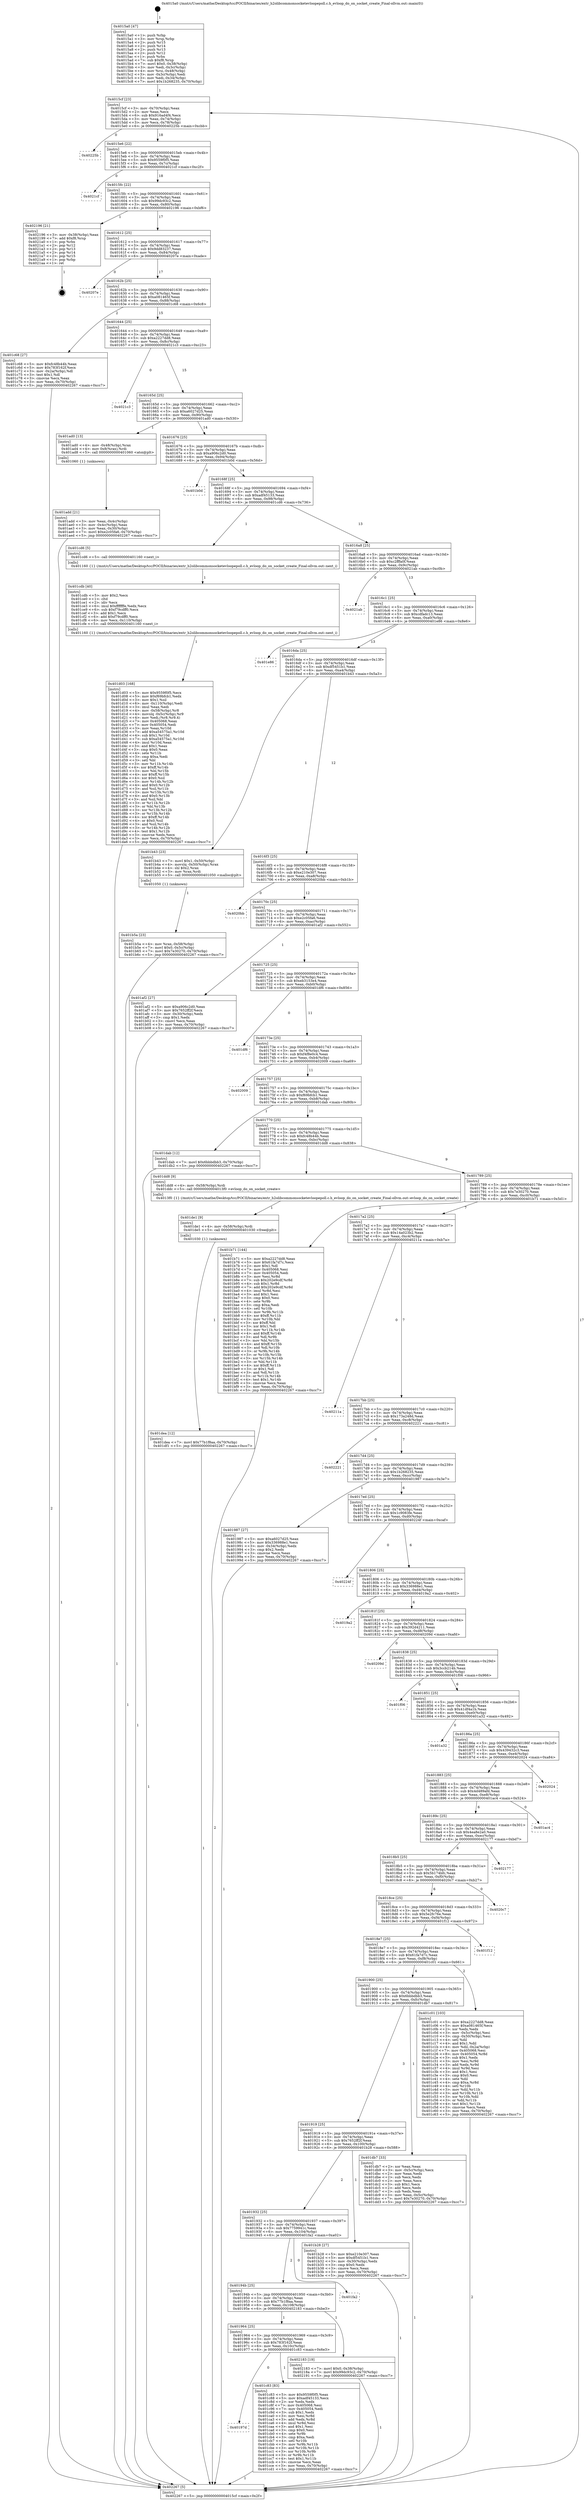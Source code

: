 digraph "0x4015a0" {
  label = "0x4015a0 (/mnt/c/Users/mathe/Desktop/tcc/POCII/binaries/extr_h2olibcommonsocketevloopepoll.c.h_evloop_do_on_socket_create_Final-ollvm.out::main(0))"
  labelloc = "t"
  node[shape=record]

  Entry [label="",width=0.3,height=0.3,shape=circle,fillcolor=black,style=filled]
  "0x4015cf" [label="{
     0x4015cf [23]\l
     | [instrs]\l
     &nbsp;&nbsp;0x4015cf \<+3\>: mov -0x70(%rbp),%eax\l
     &nbsp;&nbsp;0x4015d2 \<+2\>: mov %eax,%ecx\l
     &nbsp;&nbsp;0x4015d4 \<+6\>: sub $0x916ad4f4,%ecx\l
     &nbsp;&nbsp;0x4015da \<+3\>: mov %eax,-0x74(%rbp)\l
     &nbsp;&nbsp;0x4015dd \<+3\>: mov %ecx,-0x78(%rbp)\l
     &nbsp;&nbsp;0x4015e0 \<+6\>: je 000000000040225b \<main+0xcbb\>\l
  }"]
  "0x40225b" [label="{
     0x40225b\l
  }", style=dashed]
  "0x4015e6" [label="{
     0x4015e6 [22]\l
     | [instrs]\l
     &nbsp;&nbsp;0x4015e6 \<+5\>: jmp 00000000004015eb \<main+0x4b\>\l
     &nbsp;&nbsp;0x4015eb \<+3\>: mov -0x74(%rbp),%eax\l
     &nbsp;&nbsp;0x4015ee \<+5\>: sub $0x9559f0f5,%eax\l
     &nbsp;&nbsp;0x4015f3 \<+3\>: mov %eax,-0x7c(%rbp)\l
     &nbsp;&nbsp;0x4015f6 \<+6\>: je 00000000004021cf \<main+0xc2f\>\l
  }"]
  Exit [label="",width=0.3,height=0.3,shape=circle,fillcolor=black,style=filled,peripheries=2]
  "0x4021cf" [label="{
     0x4021cf\l
  }", style=dashed]
  "0x4015fc" [label="{
     0x4015fc [22]\l
     | [instrs]\l
     &nbsp;&nbsp;0x4015fc \<+5\>: jmp 0000000000401601 \<main+0x61\>\l
     &nbsp;&nbsp;0x401601 \<+3\>: mov -0x74(%rbp),%eax\l
     &nbsp;&nbsp;0x401604 \<+5\>: sub $0x99dc93c2,%eax\l
     &nbsp;&nbsp;0x401609 \<+3\>: mov %eax,-0x80(%rbp)\l
     &nbsp;&nbsp;0x40160c \<+6\>: je 0000000000402196 \<main+0xbf6\>\l
  }"]
  "0x401dea" [label="{
     0x401dea [12]\l
     | [instrs]\l
     &nbsp;&nbsp;0x401dea \<+7\>: movl $0x77b1f8aa,-0x70(%rbp)\l
     &nbsp;&nbsp;0x401df1 \<+5\>: jmp 0000000000402267 \<main+0xcc7\>\l
  }"]
  "0x402196" [label="{
     0x402196 [21]\l
     | [instrs]\l
     &nbsp;&nbsp;0x402196 \<+3\>: mov -0x38(%rbp),%eax\l
     &nbsp;&nbsp;0x402199 \<+7\>: add $0xf8,%rsp\l
     &nbsp;&nbsp;0x4021a0 \<+1\>: pop %rbx\l
     &nbsp;&nbsp;0x4021a1 \<+2\>: pop %r12\l
     &nbsp;&nbsp;0x4021a3 \<+2\>: pop %r13\l
     &nbsp;&nbsp;0x4021a5 \<+2\>: pop %r14\l
     &nbsp;&nbsp;0x4021a7 \<+2\>: pop %r15\l
     &nbsp;&nbsp;0x4021a9 \<+1\>: pop %rbp\l
     &nbsp;&nbsp;0x4021aa \<+1\>: ret\l
  }"]
  "0x401612" [label="{
     0x401612 [25]\l
     | [instrs]\l
     &nbsp;&nbsp;0x401612 \<+5\>: jmp 0000000000401617 \<main+0x77\>\l
     &nbsp;&nbsp;0x401617 \<+3\>: mov -0x74(%rbp),%eax\l
     &nbsp;&nbsp;0x40161a \<+5\>: sub $0x9dd83237,%eax\l
     &nbsp;&nbsp;0x40161f \<+6\>: mov %eax,-0x84(%rbp)\l
     &nbsp;&nbsp;0x401625 \<+6\>: je 000000000040207e \<main+0xade\>\l
  }"]
  "0x401de1" [label="{
     0x401de1 [9]\l
     | [instrs]\l
     &nbsp;&nbsp;0x401de1 \<+4\>: mov -0x58(%rbp),%rdi\l
     &nbsp;&nbsp;0x401de5 \<+5\>: call 0000000000401030 \<free@plt\>\l
     | [calls]\l
     &nbsp;&nbsp;0x401030 \{1\} (unknown)\l
  }"]
  "0x40207e" [label="{
     0x40207e\l
  }", style=dashed]
  "0x40162b" [label="{
     0x40162b [25]\l
     | [instrs]\l
     &nbsp;&nbsp;0x40162b \<+5\>: jmp 0000000000401630 \<main+0x90\>\l
     &nbsp;&nbsp;0x401630 \<+3\>: mov -0x74(%rbp),%eax\l
     &nbsp;&nbsp;0x401633 \<+5\>: sub $0xa081465f,%eax\l
     &nbsp;&nbsp;0x401638 \<+6\>: mov %eax,-0x88(%rbp)\l
     &nbsp;&nbsp;0x40163e \<+6\>: je 0000000000401c68 \<main+0x6c8\>\l
  }"]
  "0x401d03" [label="{
     0x401d03 [168]\l
     | [instrs]\l
     &nbsp;&nbsp;0x401d03 \<+5\>: mov $0x9559f0f5,%ecx\l
     &nbsp;&nbsp;0x401d08 \<+5\>: mov $0xf69bfcb1,%edx\l
     &nbsp;&nbsp;0x401d0d \<+3\>: mov $0x1,%sil\l
     &nbsp;&nbsp;0x401d10 \<+6\>: mov -0x110(%rbp),%edi\l
     &nbsp;&nbsp;0x401d16 \<+3\>: imul %eax,%edi\l
     &nbsp;&nbsp;0x401d19 \<+4\>: mov -0x58(%rbp),%r8\l
     &nbsp;&nbsp;0x401d1d \<+4\>: movslq -0x5c(%rbp),%r9\l
     &nbsp;&nbsp;0x401d21 \<+4\>: mov %edi,(%r8,%r9,4)\l
     &nbsp;&nbsp;0x401d25 \<+7\>: mov 0x405068,%eax\l
     &nbsp;&nbsp;0x401d2c \<+7\>: mov 0x405054,%edi\l
     &nbsp;&nbsp;0x401d33 \<+3\>: mov %eax,%r10d\l
     &nbsp;&nbsp;0x401d36 \<+7\>: add $0xa54575a1,%r10d\l
     &nbsp;&nbsp;0x401d3d \<+4\>: sub $0x1,%r10d\l
     &nbsp;&nbsp;0x401d41 \<+7\>: sub $0xa54575a1,%r10d\l
     &nbsp;&nbsp;0x401d48 \<+4\>: imul %r10d,%eax\l
     &nbsp;&nbsp;0x401d4c \<+3\>: and $0x1,%eax\l
     &nbsp;&nbsp;0x401d4f \<+3\>: cmp $0x0,%eax\l
     &nbsp;&nbsp;0x401d52 \<+4\>: sete %r11b\l
     &nbsp;&nbsp;0x401d56 \<+3\>: cmp $0xa,%edi\l
     &nbsp;&nbsp;0x401d59 \<+3\>: setl %bl\l
     &nbsp;&nbsp;0x401d5c \<+3\>: mov %r11b,%r14b\l
     &nbsp;&nbsp;0x401d5f \<+4\>: xor $0xff,%r14b\l
     &nbsp;&nbsp;0x401d63 \<+3\>: mov %bl,%r15b\l
     &nbsp;&nbsp;0x401d66 \<+4\>: xor $0xff,%r15b\l
     &nbsp;&nbsp;0x401d6a \<+4\>: xor $0x0,%sil\l
     &nbsp;&nbsp;0x401d6e \<+3\>: mov %r14b,%r12b\l
     &nbsp;&nbsp;0x401d71 \<+4\>: and $0x0,%r12b\l
     &nbsp;&nbsp;0x401d75 \<+3\>: and %sil,%r11b\l
     &nbsp;&nbsp;0x401d78 \<+3\>: mov %r15b,%r13b\l
     &nbsp;&nbsp;0x401d7b \<+4\>: and $0x0,%r13b\l
     &nbsp;&nbsp;0x401d7f \<+3\>: and %sil,%bl\l
     &nbsp;&nbsp;0x401d82 \<+3\>: or %r11b,%r12b\l
     &nbsp;&nbsp;0x401d85 \<+3\>: or %bl,%r13b\l
     &nbsp;&nbsp;0x401d88 \<+3\>: xor %r13b,%r12b\l
     &nbsp;&nbsp;0x401d8b \<+3\>: or %r15b,%r14b\l
     &nbsp;&nbsp;0x401d8e \<+4\>: xor $0xff,%r14b\l
     &nbsp;&nbsp;0x401d92 \<+4\>: or $0x0,%sil\l
     &nbsp;&nbsp;0x401d96 \<+3\>: and %sil,%r14b\l
     &nbsp;&nbsp;0x401d99 \<+3\>: or %r14b,%r12b\l
     &nbsp;&nbsp;0x401d9c \<+4\>: test $0x1,%r12b\l
     &nbsp;&nbsp;0x401da0 \<+3\>: cmovne %edx,%ecx\l
     &nbsp;&nbsp;0x401da3 \<+3\>: mov %ecx,-0x70(%rbp)\l
     &nbsp;&nbsp;0x401da6 \<+5\>: jmp 0000000000402267 \<main+0xcc7\>\l
  }"]
  "0x401c68" [label="{
     0x401c68 [27]\l
     | [instrs]\l
     &nbsp;&nbsp;0x401c68 \<+5\>: mov $0xfc48b44b,%eax\l
     &nbsp;&nbsp;0x401c6d \<+5\>: mov $0x783f162f,%ecx\l
     &nbsp;&nbsp;0x401c72 \<+3\>: mov -0x2a(%rbp),%dl\l
     &nbsp;&nbsp;0x401c75 \<+3\>: test $0x1,%dl\l
     &nbsp;&nbsp;0x401c78 \<+3\>: cmovne %ecx,%eax\l
     &nbsp;&nbsp;0x401c7b \<+3\>: mov %eax,-0x70(%rbp)\l
     &nbsp;&nbsp;0x401c7e \<+5\>: jmp 0000000000402267 \<main+0xcc7\>\l
  }"]
  "0x401644" [label="{
     0x401644 [25]\l
     | [instrs]\l
     &nbsp;&nbsp;0x401644 \<+5\>: jmp 0000000000401649 \<main+0xa9\>\l
     &nbsp;&nbsp;0x401649 \<+3\>: mov -0x74(%rbp),%eax\l
     &nbsp;&nbsp;0x40164c \<+5\>: sub $0xa2227dd8,%eax\l
     &nbsp;&nbsp;0x401651 \<+6\>: mov %eax,-0x8c(%rbp)\l
     &nbsp;&nbsp;0x401657 \<+6\>: je 00000000004021c3 \<main+0xc23\>\l
  }"]
  "0x401cdb" [label="{
     0x401cdb [40]\l
     | [instrs]\l
     &nbsp;&nbsp;0x401cdb \<+5\>: mov $0x2,%ecx\l
     &nbsp;&nbsp;0x401ce0 \<+1\>: cltd\l
     &nbsp;&nbsp;0x401ce1 \<+2\>: idiv %ecx\l
     &nbsp;&nbsp;0x401ce3 \<+6\>: imul $0xfffffffe,%edx,%ecx\l
     &nbsp;&nbsp;0x401ce9 \<+6\>: sub $0xf79cdff0,%ecx\l
     &nbsp;&nbsp;0x401cef \<+3\>: add $0x1,%ecx\l
     &nbsp;&nbsp;0x401cf2 \<+6\>: add $0xf79cdff0,%ecx\l
     &nbsp;&nbsp;0x401cf8 \<+6\>: mov %ecx,-0x110(%rbp)\l
     &nbsp;&nbsp;0x401cfe \<+5\>: call 0000000000401160 \<next_i\>\l
     | [calls]\l
     &nbsp;&nbsp;0x401160 \{1\} (/mnt/c/Users/mathe/Desktop/tcc/POCII/binaries/extr_h2olibcommonsocketevloopepoll.c.h_evloop_do_on_socket_create_Final-ollvm.out::next_i)\l
  }"]
  "0x4021c3" [label="{
     0x4021c3\l
  }", style=dashed]
  "0x40165d" [label="{
     0x40165d [25]\l
     | [instrs]\l
     &nbsp;&nbsp;0x40165d \<+5\>: jmp 0000000000401662 \<main+0xc2\>\l
     &nbsp;&nbsp;0x401662 \<+3\>: mov -0x74(%rbp),%eax\l
     &nbsp;&nbsp;0x401665 \<+5\>: sub $0xa6027d25,%eax\l
     &nbsp;&nbsp;0x40166a \<+6\>: mov %eax,-0x90(%rbp)\l
     &nbsp;&nbsp;0x401670 \<+6\>: je 0000000000401ad0 \<main+0x530\>\l
  }"]
  "0x40197d" [label="{
     0x40197d\l
  }", style=dashed]
  "0x401ad0" [label="{
     0x401ad0 [13]\l
     | [instrs]\l
     &nbsp;&nbsp;0x401ad0 \<+4\>: mov -0x48(%rbp),%rax\l
     &nbsp;&nbsp;0x401ad4 \<+4\>: mov 0x8(%rax),%rdi\l
     &nbsp;&nbsp;0x401ad8 \<+5\>: call 0000000000401060 \<atoi@plt\>\l
     | [calls]\l
     &nbsp;&nbsp;0x401060 \{1\} (unknown)\l
  }"]
  "0x401676" [label="{
     0x401676 [25]\l
     | [instrs]\l
     &nbsp;&nbsp;0x401676 \<+5\>: jmp 000000000040167b \<main+0xdb\>\l
     &nbsp;&nbsp;0x40167b \<+3\>: mov -0x74(%rbp),%eax\l
     &nbsp;&nbsp;0x40167e \<+5\>: sub $0xa906c2d0,%eax\l
     &nbsp;&nbsp;0x401683 \<+6\>: mov %eax,-0x94(%rbp)\l
     &nbsp;&nbsp;0x401689 \<+6\>: je 0000000000401b0d \<main+0x56d\>\l
  }"]
  "0x401c83" [label="{
     0x401c83 [83]\l
     | [instrs]\l
     &nbsp;&nbsp;0x401c83 \<+5\>: mov $0x9559f0f5,%eax\l
     &nbsp;&nbsp;0x401c88 \<+5\>: mov $0xadf45133,%ecx\l
     &nbsp;&nbsp;0x401c8d \<+2\>: xor %edx,%edx\l
     &nbsp;&nbsp;0x401c8f \<+7\>: mov 0x405068,%esi\l
     &nbsp;&nbsp;0x401c96 \<+7\>: mov 0x405054,%edi\l
     &nbsp;&nbsp;0x401c9d \<+3\>: sub $0x1,%edx\l
     &nbsp;&nbsp;0x401ca0 \<+3\>: mov %esi,%r8d\l
     &nbsp;&nbsp;0x401ca3 \<+3\>: add %edx,%r8d\l
     &nbsp;&nbsp;0x401ca6 \<+4\>: imul %r8d,%esi\l
     &nbsp;&nbsp;0x401caa \<+3\>: and $0x1,%esi\l
     &nbsp;&nbsp;0x401cad \<+3\>: cmp $0x0,%esi\l
     &nbsp;&nbsp;0x401cb0 \<+4\>: sete %r9b\l
     &nbsp;&nbsp;0x401cb4 \<+3\>: cmp $0xa,%edi\l
     &nbsp;&nbsp;0x401cb7 \<+4\>: setl %r10b\l
     &nbsp;&nbsp;0x401cbb \<+3\>: mov %r9b,%r11b\l
     &nbsp;&nbsp;0x401cbe \<+3\>: and %r10b,%r11b\l
     &nbsp;&nbsp;0x401cc1 \<+3\>: xor %r10b,%r9b\l
     &nbsp;&nbsp;0x401cc4 \<+3\>: or %r9b,%r11b\l
     &nbsp;&nbsp;0x401cc7 \<+4\>: test $0x1,%r11b\l
     &nbsp;&nbsp;0x401ccb \<+3\>: cmovne %ecx,%eax\l
     &nbsp;&nbsp;0x401cce \<+3\>: mov %eax,-0x70(%rbp)\l
     &nbsp;&nbsp;0x401cd1 \<+5\>: jmp 0000000000402267 \<main+0xcc7\>\l
  }"]
  "0x401b0d" [label="{
     0x401b0d\l
  }", style=dashed]
  "0x40168f" [label="{
     0x40168f [25]\l
     | [instrs]\l
     &nbsp;&nbsp;0x40168f \<+5\>: jmp 0000000000401694 \<main+0xf4\>\l
     &nbsp;&nbsp;0x401694 \<+3\>: mov -0x74(%rbp),%eax\l
     &nbsp;&nbsp;0x401697 \<+5\>: sub $0xadf45133,%eax\l
     &nbsp;&nbsp;0x40169c \<+6\>: mov %eax,-0x98(%rbp)\l
     &nbsp;&nbsp;0x4016a2 \<+6\>: je 0000000000401cd6 \<main+0x736\>\l
  }"]
  "0x401964" [label="{
     0x401964 [25]\l
     | [instrs]\l
     &nbsp;&nbsp;0x401964 \<+5\>: jmp 0000000000401969 \<main+0x3c9\>\l
     &nbsp;&nbsp;0x401969 \<+3\>: mov -0x74(%rbp),%eax\l
     &nbsp;&nbsp;0x40196c \<+5\>: sub $0x783f162f,%eax\l
     &nbsp;&nbsp;0x401971 \<+6\>: mov %eax,-0x10c(%rbp)\l
     &nbsp;&nbsp;0x401977 \<+6\>: je 0000000000401c83 \<main+0x6e3\>\l
  }"]
  "0x401cd6" [label="{
     0x401cd6 [5]\l
     | [instrs]\l
     &nbsp;&nbsp;0x401cd6 \<+5\>: call 0000000000401160 \<next_i\>\l
     | [calls]\l
     &nbsp;&nbsp;0x401160 \{1\} (/mnt/c/Users/mathe/Desktop/tcc/POCII/binaries/extr_h2olibcommonsocketevloopepoll.c.h_evloop_do_on_socket_create_Final-ollvm.out::next_i)\l
  }"]
  "0x4016a8" [label="{
     0x4016a8 [25]\l
     | [instrs]\l
     &nbsp;&nbsp;0x4016a8 \<+5\>: jmp 00000000004016ad \<main+0x10d\>\l
     &nbsp;&nbsp;0x4016ad \<+3\>: mov -0x74(%rbp),%eax\l
     &nbsp;&nbsp;0x4016b0 \<+5\>: sub $0xc2fffa0f,%eax\l
     &nbsp;&nbsp;0x4016b5 \<+6\>: mov %eax,-0x9c(%rbp)\l
     &nbsp;&nbsp;0x4016bb \<+6\>: je 00000000004021ab \<main+0xc0b\>\l
  }"]
  "0x402183" [label="{
     0x402183 [19]\l
     | [instrs]\l
     &nbsp;&nbsp;0x402183 \<+7\>: movl $0x0,-0x38(%rbp)\l
     &nbsp;&nbsp;0x40218a \<+7\>: movl $0x99dc93c2,-0x70(%rbp)\l
     &nbsp;&nbsp;0x402191 \<+5\>: jmp 0000000000402267 \<main+0xcc7\>\l
  }"]
  "0x4021ab" [label="{
     0x4021ab\l
  }", style=dashed]
  "0x4016c1" [label="{
     0x4016c1 [25]\l
     | [instrs]\l
     &nbsp;&nbsp;0x4016c1 \<+5\>: jmp 00000000004016c6 \<main+0x126\>\l
     &nbsp;&nbsp;0x4016c6 \<+3\>: mov -0x74(%rbp),%eax\l
     &nbsp;&nbsp;0x4016c9 \<+5\>: sub $0xcdfadc13,%eax\l
     &nbsp;&nbsp;0x4016ce \<+6\>: mov %eax,-0xa0(%rbp)\l
     &nbsp;&nbsp;0x4016d4 \<+6\>: je 0000000000401e86 \<main+0x8e6\>\l
  }"]
  "0x40194b" [label="{
     0x40194b [25]\l
     | [instrs]\l
     &nbsp;&nbsp;0x40194b \<+5\>: jmp 0000000000401950 \<main+0x3b0\>\l
     &nbsp;&nbsp;0x401950 \<+3\>: mov -0x74(%rbp),%eax\l
     &nbsp;&nbsp;0x401953 \<+5\>: sub $0x77b1f8aa,%eax\l
     &nbsp;&nbsp;0x401958 \<+6\>: mov %eax,-0x108(%rbp)\l
     &nbsp;&nbsp;0x40195e \<+6\>: je 0000000000402183 \<main+0xbe3\>\l
  }"]
  "0x401e86" [label="{
     0x401e86\l
  }", style=dashed]
  "0x4016da" [label="{
     0x4016da [25]\l
     | [instrs]\l
     &nbsp;&nbsp;0x4016da \<+5\>: jmp 00000000004016df \<main+0x13f\>\l
     &nbsp;&nbsp;0x4016df \<+3\>: mov -0x74(%rbp),%eax\l
     &nbsp;&nbsp;0x4016e2 \<+5\>: sub $0xdf5451b1,%eax\l
     &nbsp;&nbsp;0x4016e7 \<+6\>: mov %eax,-0xa4(%rbp)\l
     &nbsp;&nbsp;0x4016ed \<+6\>: je 0000000000401b43 \<main+0x5a3\>\l
  }"]
  "0x401fa2" [label="{
     0x401fa2\l
  }", style=dashed]
  "0x401b43" [label="{
     0x401b43 [23]\l
     | [instrs]\l
     &nbsp;&nbsp;0x401b43 \<+7\>: movl $0x1,-0x50(%rbp)\l
     &nbsp;&nbsp;0x401b4a \<+4\>: movslq -0x50(%rbp),%rax\l
     &nbsp;&nbsp;0x401b4e \<+4\>: shl $0x2,%rax\l
     &nbsp;&nbsp;0x401b52 \<+3\>: mov %rax,%rdi\l
     &nbsp;&nbsp;0x401b55 \<+5\>: call 0000000000401050 \<malloc@plt\>\l
     | [calls]\l
     &nbsp;&nbsp;0x401050 \{1\} (unknown)\l
  }"]
  "0x4016f3" [label="{
     0x4016f3 [25]\l
     | [instrs]\l
     &nbsp;&nbsp;0x4016f3 \<+5\>: jmp 00000000004016f8 \<main+0x158\>\l
     &nbsp;&nbsp;0x4016f8 \<+3\>: mov -0x74(%rbp),%eax\l
     &nbsp;&nbsp;0x4016fb \<+5\>: sub $0xe210e307,%eax\l
     &nbsp;&nbsp;0x401700 \<+6\>: mov %eax,-0xa8(%rbp)\l
     &nbsp;&nbsp;0x401706 \<+6\>: je 00000000004020bb \<main+0xb1b\>\l
  }"]
  "0x401b5a" [label="{
     0x401b5a [23]\l
     | [instrs]\l
     &nbsp;&nbsp;0x401b5a \<+4\>: mov %rax,-0x58(%rbp)\l
     &nbsp;&nbsp;0x401b5e \<+7\>: movl $0x0,-0x5c(%rbp)\l
     &nbsp;&nbsp;0x401b65 \<+7\>: movl $0x7e30270,-0x70(%rbp)\l
     &nbsp;&nbsp;0x401b6c \<+5\>: jmp 0000000000402267 \<main+0xcc7\>\l
  }"]
  "0x4020bb" [label="{
     0x4020bb\l
  }", style=dashed]
  "0x40170c" [label="{
     0x40170c [25]\l
     | [instrs]\l
     &nbsp;&nbsp;0x40170c \<+5\>: jmp 0000000000401711 \<main+0x171\>\l
     &nbsp;&nbsp;0x401711 \<+3\>: mov -0x74(%rbp),%eax\l
     &nbsp;&nbsp;0x401714 \<+5\>: sub $0xe2c05fa6,%eax\l
     &nbsp;&nbsp;0x401719 \<+6\>: mov %eax,-0xac(%rbp)\l
     &nbsp;&nbsp;0x40171f \<+6\>: je 0000000000401af2 \<main+0x552\>\l
  }"]
  "0x401932" [label="{
     0x401932 [25]\l
     | [instrs]\l
     &nbsp;&nbsp;0x401932 \<+5\>: jmp 0000000000401937 \<main+0x397\>\l
     &nbsp;&nbsp;0x401937 \<+3\>: mov -0x74(%rbp),%eax\l
     &nbsp;&nbsp;0x40193a \<+5\>: sub $0x7759941c,%eax\l
     &nbsp;&nbsp;0x40193f \<+6\>: mov %eax,-0x104(%rbp)\l
     &nbsp;&nbsp;0x401945 \<+6\>: je 0000000000401fa2 \<main+0xa02\>\l
  }"]
  "0x401af2" [label="{
     0x401af2 [27]\l
     | [instrs]\l
     &nbsp;&nbsp;0x401af2 \<+5\>: mov $0xa906c2d0,%eax\l
     &nbsp;&nbsp;0x401af7 \<+5\>: mov $0x7652ff2f,%ecx\l
     &nbsp;&nbsp;0x401afc \<+3\>: mov -0x30(%rbp),%edx\l
     &nbsp;&nbsp;0x401aff \<+3\>: cmp $0x1,%edx\l
     &nbsp;&nbsp;0x401b02 \<+3\>: cmovl %ecx,%eax\l
     &nbsp;&nbsp;0x401b05 \<+3\>: mov %eax,-0x70(%rbp)\l
     &nbsp;&nbsp;0x401b08 \<+5\>: jmp 0000000000402267 \<main+0xcc7\>\l
  }"]
  "0x401725" [label="{
     0x401725 [25]\l
     | [instrs]\l
     &nbsp;&nbsp;0x401725 \<+5\>: jmp 000000000040172a \<main+0x18a\>\l
     &nbsp;&nbsp;0x40172a \<+3\>: mov -0x74(%rbp),%eax\l
     &nbsp;&nbsp;0x40172d \<+5\>: sub $0xeb3153e4,%eax\l
     &nbsp;&nbsp;0x401732 \<+6\>: mov %eax,-0xb0(%rbp)\l
     &nbsp;&nbsp;0x401738 \<+6\>: je 0000000000401df6 \<main+0x856\>\l
  }"]
  "0x401b28" [label="{
     0x401b28 [27]\l
     | [instrs]\l
     &nbsp;&nbsp;0x401b28 \<+5\>: mov $0xe210e307,%eax\l
     &nbsp;&nbsp;0x401b2d \<+5\>: mov $0xdf5451b1,%ecx\l
     &nbsp;&nbsp;0x401b32 \<+3\>: mov -0x30(%rbp),%edx\l
     &nbsp;&nbsp;0x401b35 \<+3\>: cmp $0x0,%edx\l
     &nbsp;&nbsp;0x401b38 \<+3\>: cmove %ecx,%eax\l
     &nbsp;&nbsp;0x401b3b \<+3\>: mov %eax,-0x70(%rbp)\l
     &nbsp;&nbsp;0x401b3e \<+5\>: jmp 0000000000402267 \<main+0xcc7\>\l
  }"]
  "0x401df6" [label="{
     0x401df6\l
  }", style=dashed]
  "0x40173e" [label="{
     0x40173e [25]\l
     | [instrs]\l
     &nbsp;&nbsp;0x40173e \<+5\>: jmp 0000000000401743 \<main+0x1a3\>\l
     &nbsp;&nbsp;0x401743 \<+3\>: mov -0x74(%rbp),%eax\l
     &nbsp;&nbsp;0x401746 \<+5\>: sub $0xf4f8e0c4,%eax\l
     &nbsp;&nbsp;0x40174b \<+6\>: mov %eax,-0xb4(%rbp)\l
     &nbsp;&nbsp;0x401751 \<+6\>: je 0000000000402009 \<main+0xa69\>\l
  }"]
  "0x401919" [label="{
     0x401919 [25]\l
     | [instrs]\l
     &nbsp;&nbsp;0x401919 \<+5\>: jmp 000000000040191e \<main+0x37e\>\l
     &nbsp;&nbsp;0x40191e \<+3\>: mov -0x74(%rbp),%eax\l
     &nbsp;&nbsp;0x401921 \<+5\>: sub $0x7652ff2f,%eax\l
     &nbsp;&nbsp;0x401926 \<+6\>: mov %eax,-0x100(%rbp)\l
     &nbsp;&nbsp;0x40192c \<+6\>: je 0000000000401b28 \<main+0x588\>\l
  }"]
  "0x402009" [label="{
     0x402009\l
  }", style=dashed]
  "0x401757" [label="{
     0x401757 [25]\l
     | [instrs]\l
     &nbsp;&nbsp;0x401757 \<+5\>: jmp 000000000040175c \<main+0x1bc\>\l
     &nbsp;&nbsp;0x40175c \<+3\>: mov -0x74(%rbp),%eax\l
     &nbsp;&nbsp;0x40175f \<+5\>: sub $0xf69bfcb1,%eax\l
     &nbsp;&nbsp;0x401764 \<+6\>: mov %eax,-0xb8(%rbp)\l
     &nbsp;&nbsp;0x40176a \<+6\>: je 0000000000401dab \<main+0x80b\>\l
  }"]
  "0x401db7" [label="{
     0x401db7 [33]\l
     | [instrs]\l
     &nbsp;&nbsp;0x401db7 \<+2\>: xor %eax,%eax\l
     &nbsp;&nbsp;0x401db9 \<+3\>: mov -0x5c(%rbp),%ecx\l
     &nbsp;&nbsp;0x401dbc \<+2\>: mov %eax,%edx\l
     &nbsp;&nbsp;0x401dbe \<+2\>: sub %ecx,%edx\l
     &nbsp;&nbsp;0x401dc0 \<+2\>: mov %eax,%ecx\l
     &nbsp;&nbsp;0x401dc2 \<+3\>: sub $0x1,%ecx\l
     &nbsp;&nbsp;0x401dc5 \<+2\>: add %ecx,%edx\l
     &nbsp;&nbsp;0x401dc7 \<+2\>: sub %edx,%eax\l
     &nbsp;&nbsp;0x401dc9 \<+3\>: mov %eax,-0x5c(%rbp)\l
     &nbsp;&nbsp;0x401dcc \<+7\>: movl $0x7e30270,-0x70(%rbp)\l
     &nbsp;&nbsp;0x401dd3 \<+5\>: jmp 0000000000402267 \<main+0xcc7\>\l
  }"]
  "0x401dab" [label="{
     0x401dab [12]\l
     | [instrs]\l
     &nbsp;&nbsp;0x401dab \<+7\>: movl $0x6bbbdbb3,-0x70(%rbp)\l
     &nbsp;&nbsp;0x401db2 \<+5\>: jmp 0000000000402267 \<main+0xcc7\>\l
  }"]
  "0x401770" [label="{
     0x401770 [25]\l
     | [instrs]\l
     &nbsp;&nbsp;0x401770 \<+5\>: jmp 0000000000401775 \<main+0x1d5\>\l
     &nbsp;&nbsp;0x401775 \<+3\>: mov -0x74(%rbp),%eax\l
     &nbsp;&nbsp;0x401778 \<+5\>: sub $0xfc48b44b,%eax\l
     &nbsp;&nbsp;0x40177d \<+6\>: mov %eax,-0xbc(%rbp)\l
     &nbsp;&nbsp;0x401783 \<+6\>: je 0000000000401dd8 \<main+0x838\>\l
  }"]
  "0x401900" [label="{
     0x401900 [25]\l
     | [instrs]\l
     &nbsp;&nbsp;0x401900 \<+5\>: jmp 0000000000401905 \<main+0x365\>\l
     &nbsp;&nbsp;0x401905 \<+3\>: mov -0x74(%rbp),%eax\l
     &nbsp;&nbsp;0x401908 \<+5\>: sub $0x6bbbdbb3,%eax\l
     &nbsp;&nbsp;0x40190d \<+6\>: mov %eax,-0xfc(%rbp)\l
     &nbsp;&nbsp;0x401913 \<+6\>: je 0000000000401db7 \<main+0x817\>\l
  }"]
  "0x401dd8" [label="{
     0x401dd8 [9]\l
     | [instrs]\l
     &nbsp;&nbsp;0x401dd8 \<+4\>: mov -0x58(%rbp),%rdi\l
     &nbsp;&nbsp;0x401ddc \<+5\>: call 00000000004013f0 \<evloop_do_on_socket_create\>\l
     | [calls]\l
     &nbsp;&nbsp;0x4013f0 \{1\} (/mnt/c/Users/mathe/Desktop/tcc/POCII/binaries/extr_h2olibcommonsocketevloopepoll.c.h_evloop_do_on_socket_create_Final-ollvm.out::evloop_do_on_socket_create)\l
  }"]
  "0x401789" [label="{
     0x401789 [25]\l
     | [instrs]\l
     &nbsp;&nbsp;0x401789 \<+5\>: jmp 000000000040178e \<main+0x1ee\>\l
     &nbsp;&nbsp;0x40178e \<+3\>: mov -0x74(%rbp),%eax\l
     &nbsp;&nbsp;0x401791 \<+5\>: sub $0x7e30270,%eax\l
     &nbsp;&nbsp;0x401796 \<+6\>: mov %eax,-0xc0(%rbp)\l
     &nbsp;&nbsp;0x40179c \<+6\>: je 0000000000401b71 \<main+0x5d1\>\l
  }"]
  "0x401c01" [label="{
     0x401c01 [103]\l
     | [instrs]\l
     &nbsp;&nbsp;0x401c01 \<+5\>: mov $0xa2227dd8,%eax\l
     &nbsp;&nbsp;0x401c06 \<+5\>: mov $0xa081465f,%ecx\l
     &nbsp;&nbsp;0x401c0b \<+2\>: xor %edx,%edx\l
     &nbsp;&nbsp;0x401c0d \<+3\>: mov -0x5c(%rbp),%esi\l
     &nbsp;&nbsp;0x401c10 \<+3\>: cmp -0x50(%rbp),%esi\l
     &nbsp;&nbsp;0x401c13 \<+4\>: setl %dil\l
     &nbsp;&nbsp;0x401c17 \<+4\>: and $0x1,%dil\l
     &nbsp;&nbsp;0x401c1b \<+4\>: mov %dil,-0x2a(%rbp)\l
     &nbsp;&nbsp;0x401c1f \<+7\>: mov 0x405068,%esi\l
     &nbsp;&nbsp;0x401c26 \<+8\>: mov 0x405054,%r8d\l
     &nbsp;&nbsp;0x401c2e \<+3\>: sub $0x1,%edx\l
     &nbsp;&nbsp;0x401c31 \<+3\>: mov %esi,%r9d\l
     &nbsp;&nbsp;0x401c34 \<+3\>: add %edx,%r9d\l
     &nbsp;&nbsp;0x401c37 \<+4\>: imul %r9d,%esi\l
     &nbsp;&nbsp;0x401c3b \<+3\>: and $0x1,%esi\l
     &nbsp;&nbsp;0x401c3e \<+3\>: cmp $0x0,%esi\l
     &nbsp;&nbsp;0x401c41 \<+4\>: sete %dil\l
     &nbsp;&nbsp;0x401c45 \<+4\>: cmp $0xa,%r8d\l
     &nbsp;&nbsp;0x401c49 \<+4\>: setl %r10b\l
     &nbsp;&nbsp;0x401c4d \<+3\>: mov %dil,%r11b\l
     &nbsp;&nbsp;0x401c50 \<+3\>: and %r10b,%r11b\l
     &nbsp;&nbsp;0x401c53 \<+3\>: xor %r10b,%dil\l
     &nbsp;&nbsp;0x401c56 \<+3\>: or %dil,%r11b\l
     &nbsp;&nbsp;0x401c59 \<+4\>: test $0x1,%r11b\l
     &nbsp;&nbsp;0x401c5d \<+3\>: cmovne %ecx,%eax\l
     &nbsp;&nbsp;0x401c60 \<+3\>: mov %eax,-0x70(%rbp)\l
     &nbsp;&nbsp;0x401c63 \<+5\>: jmp 0000000000402267 \<main+0xcc7\>\l
  }"]
  "0x401b71" [label="{
     0x401b71 [144]\l
     | [instrs]\l
     &nbsp;&nbsp;0x401b71 \<+5\>: mov $0xa2227dd8,%eax\l
     &nbsp;&nbsp;0x401b76 \<+5\>: mov $0x61fa7d7c,%ecx\l
     &nbsp;&nbsp;0x401b7b \<+2\>: mov $0x1,%dl\l
     &nbsp;&nbsp;0x401b7d \<+7\>: mov 0x405068,%esi\l
     &nbsp;&nbsp;0x401b84 \<+7\>: mov 0x405054,%edi\l
     &nbsp;&nbsp;0x401b8b \<+3\>: mov %esi,%r8d\l
     &nbsp;&nbsp;0x401b8e \<+7\>: sub $0x202e9cdf,%r8d\l
     &nbsp;&nbsp;0x401b95 \<+4\>: sub $0x1,%r8d\l
     &nbsp;&nbsp;0x401b99 \<+7\>: add $0x202e9cdf,%r8d\l
     &nbsp;&nbsp;0x401ba0 \<+4\>: imul %r8d,%esi\l
     &nbsp;&nbsp;0x401ba4 \<+3\>: and $0x1,%esi\l
     &nbsp;&nbsp;0x401ba7 \<+3\>: cmp $0x0,%esi\l
     &nbsp;&nbsp;0x401baa \<+4\>: sete %r9b\l
     &nbsp;&nbsp;0x401bae \<+3\>: cmp $0xa,%edi\l
     &nbsp;&nbsp;0x401bb1 \<+4\>: setl %r10b\l
     &nbsp;&nbsp;0x401bb5 \<+3\>: mov %r9b,%r11b\l
     &nbsp;&nbsp;0x401bb8 \<+4\>: xor $0xff,%r11b\l
     &nbsp;&nbsp;0x401bbc \<+3\>: mov %r10b,%bl\l
     &nbsp;&nbsp;0x401bbf \<+3\>: xor $0xff,%bl\l
     &nbsp;&nbsp;0x401bc2 \<+3\>: xor $0x1,%dl\l
     &nbsp;&nbsp;0x401bc5 \<+3\>: mov %r11b,%r14b\l
     &nbsp;&nbsp;0x401bc8 \<+4\>: and $0xff,%r14b\l
     &nbsp;&nbsp;0x401bcc \<+3\>: and %dl,%r9b\l
     &nbsp;&nbsp;0x401bcf \<+3\>: mov %bl,%r15b\l
     &nbsp;&nbsp;0x401bd2 \<+4\>: and $0xff,%r15b\l
     &nbsp;&nbsp;0x401bd6 \<+3\>: and %dl,%r10b\l
     &nbsp;&nbsp;0x401bd9 \<+3\>: or %r9b,%r14b\l
     &nbsp;&nbsp;0x401bdc \<+3\>: or %r10b,%r15b\l
     &nbsp;&nbsp;0x401bdf \<+3\>: xor %r15b,%r14b\l
     &nbsp;&nbsp;0x401be2 \<+3\>: or %bl,%r11b\l
     &nbsp;&nbsp;0x401be5 \<+4\>: xor $0xff,%r11b\l
     &nbsp;&nbsp;0x401be9 \<+3\>: or $0x1,%dl\l
     &nbsp;&nbsp;0x401bec \<+3\>: and %dl,%r11b\l
     &nbsp;&nbsp;0x401bef \<+3\>: or %r11b,%r14b\l
     &nbsp;&nbsp;0x401bf2 \<+4\>: test $0x1,%r14b\l
     &nbsp;&nbsp;0x401bf6 \<+3\>: cmovne %ecx,%eax\l
     &nbsp;&nbsp;0x401bf9 \<+3\>: mov %eax,-0x70(%rbp)\l
     &nbsp;&nbsp;0x401bfc \<+5\>: jmp 0000000000402267 \<main+0xcc7\>\l
  }"]
  "0x4017a2" [label="{
     0x4017a2 [25]\l
     | [instrs]\l
     &nbsp;&nbsp;0x4017a2 \<+5\>: jmp 00000000004017a7 \<main+0x207\>\l
     &nbsp;&nbsp;0x4017a7 \<+3\>: mov -0x74(%rbp),%eax\l
     &nbsp;&nbsp;0x4017aa \<+5\>: sub $0x14a023b2,%eax\l
     &nbsp;&nbsp;0x4017af \<+6\>: mov %eax,-0xc4(%rbp)\l
     &nbsp;&nbsp;0x4017b5 \<+6\>: je 000000000040211a \<main+0xb7a\>\l
  }"]
  "0x4018e7" [label="{
     0x4018e7 [25]\l
     | [instrs]\l
     &nbsp;&nbsp;0x4018e7 \<+5\>: jmp 00000000004018ec \<main+0x34c\>\l
     &nbsp;&nbsp;0x4018ec \<+3\>: mov -0x74(%rbp),%eax\l
     &nbsp;&nbsp;0x4018ef \<+5\>: sub $0x61fa7d7c,%eax\l
     &nbsp;&nbsp;0x4018f4 \<+6\>: mov %eax,-0xf8(%rbp)\l
     &nbsp;&nbsp;0x4018fa \<+6\>: je 0000000000401c01 \<main+0x661\>\l
  }"]
  "0x40211a" [label="{
     0x40211a\l
  }", style=dashed]
  "0x4017bb" [label="{
     0x4017bb [25]\l
     | [instrs]\l
     &nbsp;&nbsp;0x4017bb \<+5\>: jmp 00000000004017c0 \<main+0x220\>\l
     &nbsp;&nbsp;0x4017c0 \<+3\>: mov -0x74(%rbp),%eax\l
     &nbsp;&nbsp;0x4017c3 \<+5\>: sub $0x173a248d,%eax\l
     &nbsp;&nbsp;0x4017c8 \<+6\>: mov %eax,-0xc8(%rbp)\l
     &nbsp;&nbsp;0x4017ce \<+6\>: je 0000000000402221 \<main+0xc81\>\l
  }"]
  "0x401f12" [label="{
     0x401f12\l
  }", style=dashed]
  "0x402221" [label="{
     0x402221\l
  }", style=dashed]
  "0x4017d4" [label="{
     0x4017d4 [25]\l
     | [instrs]\l
     &nbsp;&nbsp;0x4017d4 \<+5\>: jmp 00000000004017d9 \<main+0x239\>\l
     &nbsp;&nbsp;0x4017d9 \<+3\>: mov -0x74(%rbp),%eax\l
     &nbsp;&nbsp;0x4017dc \<+5\>: sub $0x1b268235,%eax\l
     &nbsp;&nbsp;0x4017e1 \<+6\>: mov %eax,-0xcc(%rbp)\l
     &nbsp;&nbsp;0x4017e7 \<+6\>: je 0000000000401987 \<main+0x3e7\>\l
  }"]
  "0x4018ce" [label="{
     0x4018ce [25]\l
     | [instrs]\l
     &nbsp;&nbsp;0x4018ce \<+5\>: jmp 00000000004018d3 \<main+0x333\>\l
     &nbsp;&nbsp;0x4018d3 \<+3\>: mov -0x74(%rbp),%eax\l
     &nbsp;&nbsp;0x4018d6 \<+5\>: sub $0x5e2fc76e,%eax\l
     &nbsp;&nbsp;0x4018db \<+6\>: mov %eax,-0xf4(%rbp)\l
     &nbsp;&nbsp;0x4018e1 \<+6\>: je 0000000000401f12 \<main+0x972\>\l
  }"]
  "0x401987" [label="{
     0x401987 [27]\l
     | [instrs]\l
     &nbsp;&nbsp;0x401987 \<+5\>: mov $0xa6027d25,%eax\l
     &nbsp;&nbsp;0x40198c \<+5\>: mov $0x336988e1,%ecx\l
     &nbsp;&nbsp;0x401991 \<+3\>: mov -0x34(%rbp),%edx\l
     &nbsp;&nbsp;0x401994 \<+3\>: cmp $0x2,%edx\l
     &nbsp;&nbsp;0x401997 \<+3\>: cmovne %ecx,%eax\l
     &nbsp;&nbsp;0x40199a \<+3\>: mov %eax,-0x70(%rbp)\l
     &nbsp;&nbsp;0x40199d \<+5\>: jmp 0000000000402267 \<main+0xcc7\>\l
  }"]
  "0x4017ed" [label="{
     0x4017ed [25]\l
     | [instrs]\l
     &nbsp;&nbsp;0x4017ed \<+5\>: jmp 00000000004017f2 \<main+0x252\>\l
     &nbsp;&nbsp;0x4017f2 \<+3\>: mov -0x74(%rbp),%eax\l
     &nbsp;&nbsp;0x4017f5 \<+5\>: sub $0x1c9083fe,%eax\l
     &nbsp;&nbsp;0x4017fa \<+6\>: mov %eax,-0xd0(%rbp)\l
     &nbsp;&nbsp;0x401800 \<+6\>: je 000000000040224f \<main+0xcaf\>\l
  }"]
  "0x402267" [label="{
     0x402267 [5]\l
     | [instrs]\l
     &nbsp;&nbsp;0x402267 \<+5\>: jmp 00000000004015cf \<main+0x2f\>\l
  }"]
  "0x4015a0" [label="{
     0x4015a0 [47]\l
     | [instrs]\l
     &nbsp;&nbsp;0x4015a0 \<+1\>: push %rbp\l
     &nbsp;&nbsp;0x4015a1 \<+3\>: mov %rsp,%rbp\l
     &nbsp;&nbsp;0x4015a4 \<+2\>: push %r15\l
     &nbsp;&nbsp;0x4015a6 \<+2\>: push %r14\l
     &nbsp;&nbsp;0x4015a8 \<+2\>: push %r13\l
     &nbsp;&nbsp;0x4015aa \<+2\>: push %r12\l
     &nbsp;&nbsp;0x4015ac \<+1\>: push %rbx\l
     &nbsp;&nbsp;0x4015ad \<+7\>: sub $0xf8,%rsp\l
     &nbsp;&nbsp;0x4015b4 \<+7\>: movl $0x0,-0x38(%rbp)\l
     &nbsp;&nbsp;0x4015bb \<+3\>: mov %edi,-0x3c(%rbp)\l
     &nbsp;&nbsp;0x4015be \<+4\>: mov %rsi,-0x48(%rbp)\l
     &nbsp;&nbsp;0x4015c2 \<+3\>: mov -0x3c(%rbp),%edi\l
     &nbsp;&nbsp;0x4015c5 \<+3\>: mov %edi,-0x34(%rbp)\l
     &nbsp;&nbsp;0x4015c8 \<+7\>: movl $0x1b268235,-0x70(%rbp)\l
  }"]
  "0x401add" [label="{
     0x401add [21]\l
     | [instrs]\l
     &nbsp;&nbsp;0x401add \<+3\>: mov %eax,-0x4c(%rbp)\l
     &nbsp;&nbsp;0x401ae0 \<+3\>: mov -0x4c(%rbp),%eax\l
     &nbsp;&nbsp;0x401ae3 \<+3\>: mov %eax,-0x30(%rbp)\l
     &nbsp;&nbsp;0x401ae6 \<+7\>: movl $0xe2c05fa6,-0x70(%rbp)\l
     &nbsp;&nbsp;0x401aed \<+5\>: jmp 0000000000402267 \<main+0xcc7\>\l
  }"]
  "0x4020c7" [label="{
     0x4020c7\l
  }", style=dashed]
  "0x40224f" [label="{
     0x40224f\l
  }", style=dashed]
  "0x401806" [label="{
     0x401806 [25]\l
     | [instrs]\l
     &nbsp;&nbsp;0x401806 \<+5\>: jmp 000000000040180b \<main+0x26b\>\l
     &nbsp;&nbsp;0x40180b \<+3\>: mov -0x74(%rbp),%eax\l
     &nbsp;&nbsp;0x40180e \<+5\>: sub $0x336988e1,%eax\l
     &nbsp;&nbsp;0x401813 \<+6\>: mov %eax,-0xd4(%rbp)\l
     &nbsp;&nbsp;0x401819 \<+6\>: je 00000000004019a2 \<main+0x402\>\l
  }"]
  "0x4018b5" [label="{
     0x4018b5 [25]\l
     | [instrs]\l
     &nbsp;&nbsp;0x4018b5 \<+5\>: jmp 00000000004018ba \<main+0x31a\>\l
     &nbsp;&nbsp;0x4018ba \<+3\>: mov -0x74(%rbp),%eax\l
     &nbsp;&nbsp;0x4018bd \<+5\>: sub $0x5b174bfc,%eax\l
     &nbsp;&nbsp;0x4018c2 \<+6\>: mov %eax,-0xf0(%rbp)\l
     &nbsp;&nbsp;0x4018c8 \<+6\>: je 00000000004020c7 \<main+0xb27\>\l
  }"]
  "0x4019a2" [label="{
     0x4019a2\l
  }", style=dashed]
  "0x40181f" [label="{
     0x40181f [25]\l
     | [instrs]\l
     &nbsp;&nbsp;0x40181f \<+5\>: jmp 0000000000401824 \<main+0x284\>\l
     &nbsp;&nbsp;0x401824 \<+3\>: mov -0x74(%rbp),%eax\l
     &nbsp;&nbsp;0x401827 \<+5\>: sub $0x392d4211,%eax\l
     &nbsp;&nbsp;0x40182c \<+6\>: mov %eax,-0xd8(%rbp)\l
     &nbsp;&nbsp;0x401832 \<+6\>: je 000000000040209d \<main+0xafd\>\l
  }"]
  "0x402177" [label="{
     0x402177\l
  }", style=dashed]
  "0x40209d" [label="{
     0x40209d\l
  }", style=dashed]
  "0x401838" [label="{
     0x401838 [25]\l
     | [instrs]\l
     &nbsp;&nbsp;0x401838 \<+5\>: jmp 000000000040183d \<main+0x29d\>\l
     &nbsp;&nbsp;0x40183d \<+3\>: mov -0x74(%rbp),%eax\l
     &nbsp;&nbsp;0x401840 \<+5\>: sub $0x3ccb214b,%eax\l
     &nbsp;&nbsp;0x401845 \<+6\>: mov %eax,-0xdc(%rbp)\l
     &nbsp;&nbsp;0x40184b \<+6\>: je 0000000000401f06 \<main+0x966\>\l
  }"]
  "0x40189c" [label="{
     0x40189c [25]\l
     | [instrs]\l
     &nbsp;&nbsp;0x40189c \<+5\>: jmp 00000000004018a1 \<main+0x301\>\l
     &nbsp;&nbsp;0x4018a1 \<+3\>: mov -0x74(%rbp),%eax\l
     &nbsp;&nbsp;0x4018a4 \<+5\>: sub $0x4ea8e2a0,%eax\l
     &nbsp;&nbsp;0x4018a9 \<+6\>: mov %eax,-0xec(%rbp)\l
     &nbsp;&nbsp;0x4018af \<+6\>: je 0000000000402177 \<main+0xbd7\>\l
  }"]
  "0x401f06" [label="{
     0x401f06\l
  }", style=dashed]
  "0x401851" [label="{
     0x401851 [25]\l
     | [instrs]\l
     &nbsp;&nbsp;0x401851 \<+5\>: jmp 0000000000401856 \<main+0x2b6\>\l
     &nbsp;&nbsp;0x401856 \<+3\>: mov -0x74(%rbp),%eax\l
     &nbsp;&nbsp;0x401859 \<+5\>: sub $0x41df4a1b,%eax\l
     &nbsp;&nbsp;0x40185e \<+6\>: mov %eax,-0xe0(%rbp)\l
     &nbsp;&nbsp;0x401864 \<+6\>: je 0000000000401a32 \<main+0x492\>\l
  }"]
  "0x401ac4" [label="{
     0x401ac4\l
  }", style=dashed]
  "0x401a32" [label="{
     0x401a32\l
  }", style=dashed]
  "0x40186a" [label="{
     0x40186a [25]\l
     | [instrs]\l
     &nbsp;&nbsp;0x40186a \<+5\>: jmp 000000000040186f \<main+0x2cf\>\l
     &nbsp;&nbsp;0x40186f \<+3\>: mov -0x74(%rbp),%eax\l
     &nbsp;&nbsp;0x401872 \<+5\>: sub $0x439432c3,%eax\l
     &nbsp;&nbsp;0x401877 \<+6\>: mov %eax,-0xe4(%rbp)\l
     &nbsp;&nbsp;0x40187d \<+6\>: je 0000000000402024 \<main+0xa84\>\l
  }"]
  "0x401883" [label="{
     0x401883 [25]\l
     | [instrs]\l
     &nbsp;&nbsp;0x401883 \<+5\>: jmp 0000000000401888 \<main+0x2e8\>\l
     &nbsp;&nbsp;0x401888 \<+3\>: mov -0x74(%rbp),%eax\l
     &nbsp;&nbsp;0x40188b \<+5\>: sub $0x4d489afd,%eax\l
     &nbsp;&nbsp;0x401890 \<+6\>: mov %eax,-0xe8(%rbp)\l
     &nbsp;&nbsp;0x401896 \<+6\>: je 0000000000401ac4 \<main+0x524\>\l
  }"]
  "0x402024" [label="{
     0x402024\l
  }", style=dashed]
  Entry -> "0x4015a0" [label=" 1"]
  "0x4015cf" -> "0x40225b" [label=" 0"]
  "0x4015cf" -> "0x4015e6" [label=" 18"]
  "0x402196" -> Exit [label=" 1"]
  "0x4015e6" -> "0x4021cf" [label=" 0"]
  "0x4015e6" -> "0x4015fc" [label=" 18"]
  "0x402183" -> "0x402267" [label=" 1"]
  "0x4015fc" -> "0x402196" [label=" 1"]
  "0x4015fc" -> "0x401612" [label=" 17"]
  "0x401dea" -> "0x402267" [label=" 1"]
  "0x401612" -> "0x40207e" [label=" 0"]
  "0x401612" -> "0x40162b" [label=" 17"]
  "0x401de1" -> "0x401dea" [label=" 1"]
  "0x40162b" -> "0x401c68" [label=" 2"]
  "0x40162b" -> "0x401644" [label=" 15"]
  "0x401dd8" -> "0x401de1" [label=" 1"]
  "0x401644" -> "0x4021c3" [label=" 0"]
  "0x401644" -> "0x40165d" [label=" 15"]
  "0x401db7" -> "0x402267" [label=" 1"]
  "0x40165d" -> "0x401ad0" [label=" 1"]
  "0x40165d" -> "0x401676" [label=" 14"]
  "0x401dab" -> "0x402267" [label=" 1"]
  "0x401676" -> "0x401b0d" [label=" 0"]
  "0x401676" -> "0x40168f" [label=" 14"]
  "0x401d03" -> "0x402267" [label=" 1"]
  "0x40168f" -> "0x401cd6" [label=" 1"]
  "0x40168f" -> "0x4016a8" [label=" 13"]
  "0x401cd6" -> "0x401cdb" [label=" 1"]
  "0x4016a8" -> "0x4021ab" [label=" 0"]
  "0x4016a8" -> "0x4016c1" [label=" 13"]
  "0x401c83" -> "0x402267" [label=" 1"]
  "0x4016c1" -> "0x401e86" [label=" 0"]
  "0x4016c1" -> "0x4016da" [label=" 13"]
  "0x401964" -> "0x401c83" [label=" 1"]
  "0x4016da" -> "0x401b43" [label=" 1"]
  "0x4016da" -> "0x4016f3" [label=" 12"]
  "0x401cdb" -> "0x401d03" [label=" 1"]
  "0x4016f3" -> "0x4020bb" [label=" 0"]
  "0x4016f3" -> "0x40170c" [label=" 12"]
  "0x40194b" -> "0x402183" [label=" 1"]
  "0x40170c" -> "0x401af2" [label=" 1"]
  "0x40170c" -> "0x401725" [label=" 11"]
  "0x401964" -> "0x40197d" [label=" 0"]
  "0x401725" -> "0x401df6" [label=" 0"]
  "0x401725" -> "0x40173e" [label=" 11"]
  "0x401932" -> "0x40194b" [label=" 2"]
  "0x40173e" -> "0x402009" [label=" 0"]
  "0x40173e" -> "0x401757" [label=" 11"]
  "0x40194b" -> "0x401964" [label=" 1"]
  "0x401757" -> "0x401dab" [label=" 1"]
  "0x401757" -> "0x401770" [label=" 10"]
  "0x401c68" -> "0x402267" [label=" 2"]
  "0x401770" -> "0x401dd8" [label=" 1"]
  "0x401770" -> "0x401789" [label=" 9"]
  "0x401b71" -> "0x402267" [label=" 2"]
  "0x401789" -> "0x401b71" [label=" 2"]
  "0x401789" -> "0x4017a2" [label=" 7"]
  "0x401b5a" -> "0x402267" [label=" 1"]
  "0x4017a2" -> "0x40211a" [label=" 0"]
  "0x4017a2" -> "0x4017bb" [label=" 7"]
  "0x401b28" -> "0x402267" [label=" 1"]
  "0x4017bb" -> "0x402221" [label=" 0"]
  "0x4017bb" -> "0x4017d4" [label=" 7"]
  "0x401919" -> "0x401932" [label=" 2"]
  "0x4017d4" -> "0x401987" [label=" 1"]
  "0x4017d4" -> "0x4017ed" [label=" 6"]
  "0x401987" -> "0x402267" [label=" 1"]
  "0x4015a0" -> "0x4015cf" [label=" 1"]
  "0x402267" -> "0x4015cf" [label=" 17"]
  "0x401ad0" -> "0x401add" [label=" 1"]
  "0x401add" -> "0x402267" [label=" 1"]
  "0x401af2" -> "0x402267" [label=" 1"]
  "0x401932" -> "0x401fa2" [label=" 0"]
  "0x4017ed" -> "0x40224f" [label=" 0"]
  "0x4017ed" -> "0x401806" [label=" 6"]
  "0x401900" -> "0x401919" [label=" 3"]
  "0x401806" -> "0x4019a2" [label=" 0"]
  "0x401806" -> "0x40181f" [label=" 6"]
  "0x401c01" -> "0x402267" [label=" 2"]
  "0x40181f" -> "0x40209d" [label=" 0"]
  "0x40181f" -> "0x401838" [label=" 6"]
  "0x4018e7" -> "0x401900" [label=" 4"]
  "0x401838" -> "0x401f06" [label=" 0"]
  "0x401838" -> "0x401851" [label=" 6"]
  "0x401b43" -> "0x401b5a" [label=" 1"]
  "0x401851" -> "0x401a32" [label=" 0"]
  "0x401851" -> "0x40186a" [label=" 6"]
  "0x4018ce" -> "0x4018e7" [label=" 6"]
  "0x40186a" -> "0x402024" [label=" 0"]
  "0x40186a" -> "0x401883" [label=" 6"]
  "0x4018ce" -> "0x401f12" [label=" 0"]
  "0x401883" -> "0x401ac4" [label=" 0"]
  "0x401883" -> "0x40189c" [label=" 6"]
  "0x4018e7" -> "0x401c01" [label=" 2"]
  "0x40189c" -> "0x402177" [label=" 0"]
  "0x40189c" -> "0x4018b5" [label=" 6"]
  "0x401900" -> "0x401db7" [label=" 1"]
  "0x4018b5" -> "0x4020c7" [label=" 0"]
  "0x4018b5" -> "0x4018ce" [label=" 6"]
  "0x401919" -> "0x401b28" [label=" 1"]
}
